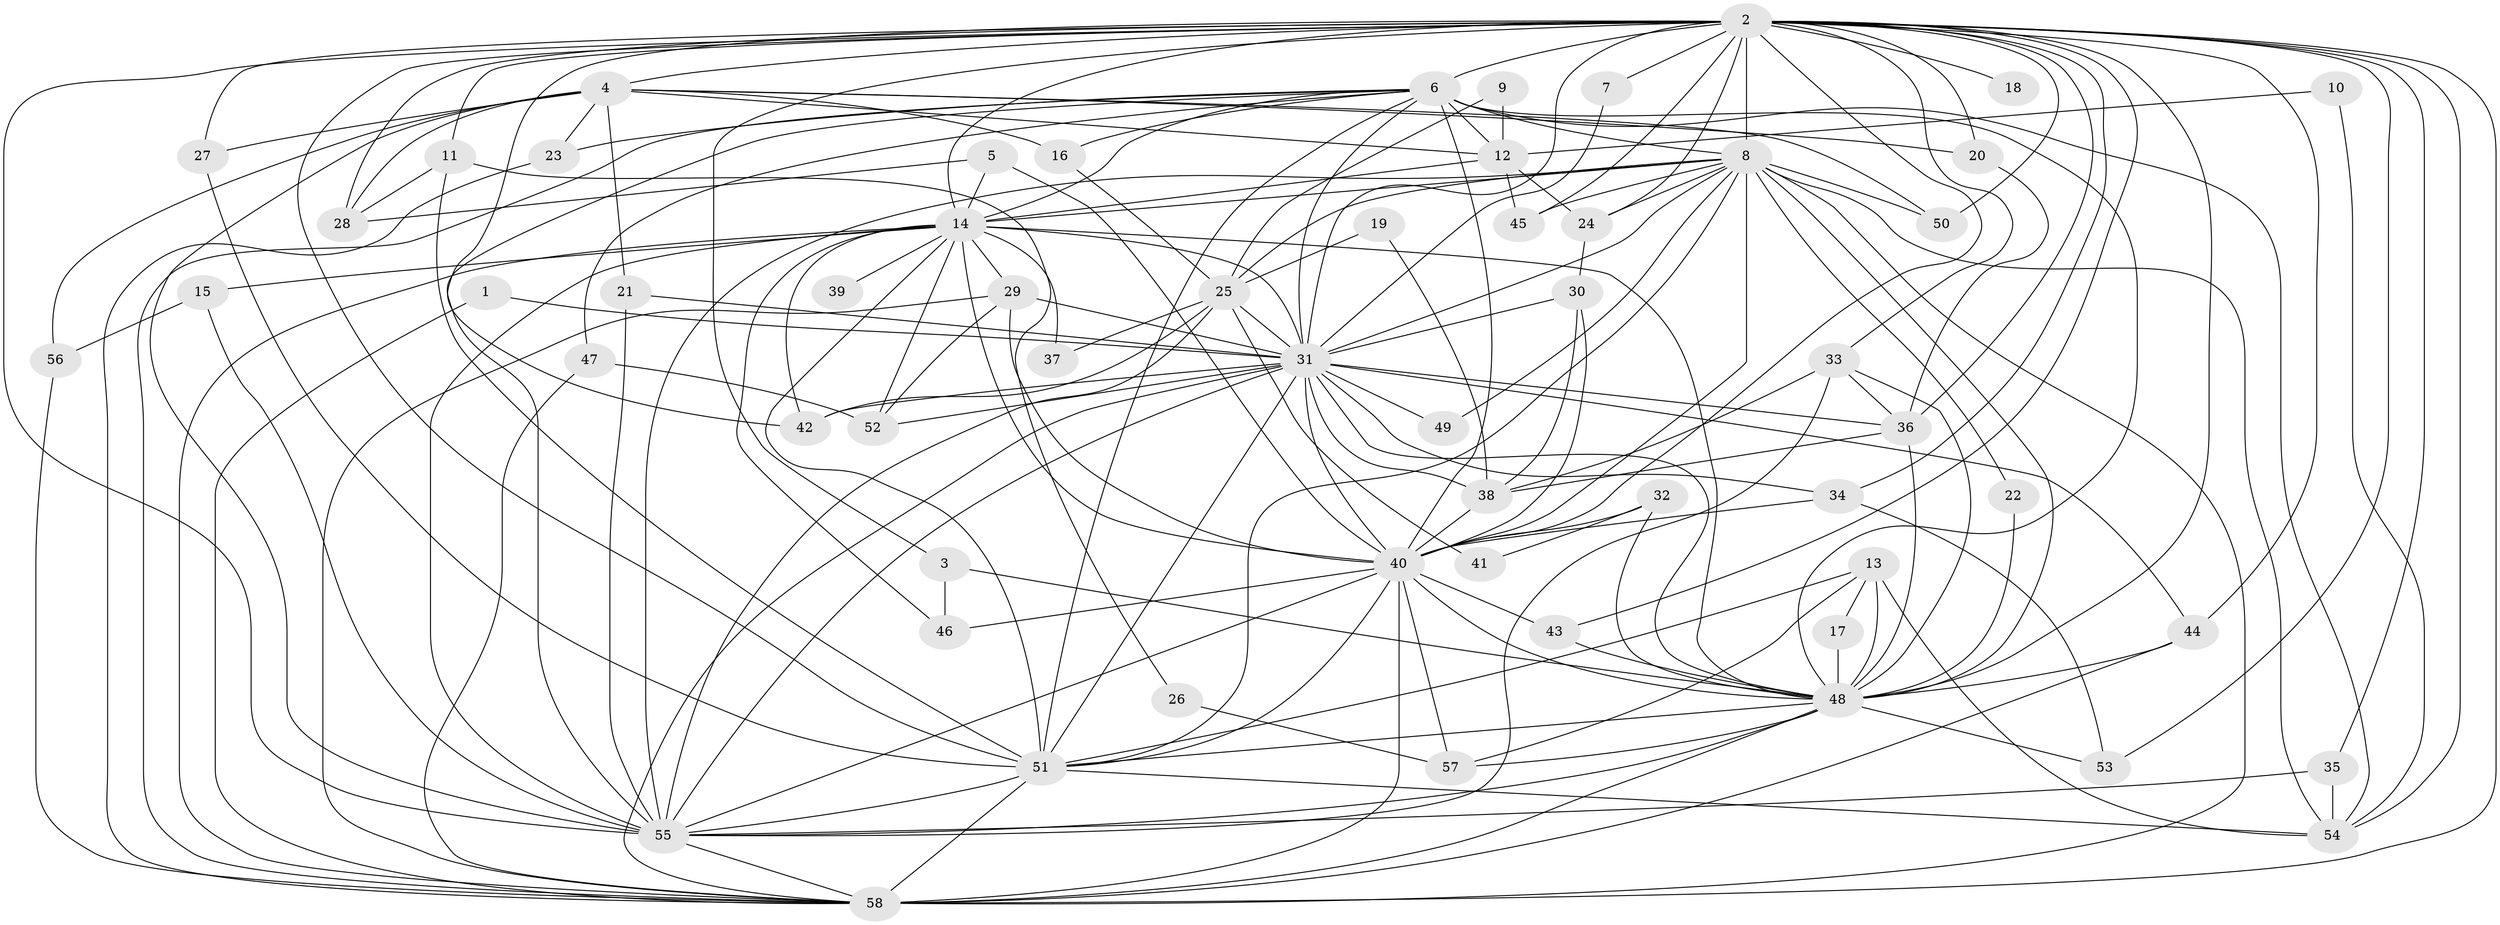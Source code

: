 // original degree distribution, {18: 0.008620689655172414, 19: 0.008620689655172414, 24: 0.008620689655172414, 23: 0.008620689655172414, 21: 0.008620689655172414, 34: 0.008620689655172414, 16: 0.017241379310344827, 20: 0.008620689655172414, 25: 0.008620689655172414, 2: 0.5344827586206896, 7: 0.008620689655172414, 3: 0.23275862068965517, 11: 0.008620689655172414, 9: 0.008620689655172414, 5: 0.017241379310344827, 4: 0.07758620689655173, 8: 0.008620689655172414, 6: 0.017241379310344827}
// Generated by graph-tools (version 1.1) at 2025/01/03/09/25 03:01:29]
// undirected, 58 vertices, 176 edges
graph export_dot {
graph [start="1"]
  node [color=gray90,style=filled];
  1;
  2;
  3;
  4;
  5;
  6;
  7;
  8;
  9;
  10;
  11;
  12;
  13;
  14;
  15;
  16;
  17;
  18;
  19;
  20;
  21;
  22;
  23;
  24;
  25;
  26;
  27;
  28;
  29;
  30;
  31;
  32;
  33;
  34;
  35;
  36;
  37;
  38;
  39;
  40;
  41;
  42;
  43;
  44;
  45;
  46;
  47;
  48;
  49;
  50;
  51;
  52;
  53;
  54;
  55;
  56;
  57;
  58;
  1 -- 31 [weight=1.0];
  1 -- 58 [weight=1.0];
  2 -- 3 [weight=1.0];
  2 -- 4 [weight=1.0];
  2 -- 6 [weight=1.0];
  2 -- 7 [weight=1.0];
  2 -- 8 [weight=2.0];
  2 -- 11 [weight=1.0];
  2 -- 14 [weight=1.0];
  2 -- 18 [weight=1.0];
  2 -- 20 [weight=1.0];
  2 -- 24 [weight=1.0];
  2 -- 27 [weight=1.0];
  2 -- 28 [weight=1.0];
  2 -- 31 [weight=1.0];
  2 -- 33 [weight=1.0];
  2 -- 34 [weight=1.0];
  2 -- 35 [weight=1.0];
  2 -- 36 [weight=1.0];
  2 -- 40 [weight=1.0];
  2 -- 42 [weight=1.0];
  2 -- 43 [weight=1.0];
  2 -- 44 [weight=1.0];
  2 -- 45 [weight=1.0];
  2 -- 48 [weight=1.0];
  2 -- 50 [weight=1.0];
  2 -- 51 [weight=2.0];
  2 -- 53 [weight=1.0];
  2 -- 54 [weight=1.0];
  2 -- 55 [weight=2.0];
  2 -- 58 [weight=2.0];
  3 -- 46 [weight=1.0];
  3 -- 48 [weight=1.0];
  4 -- 12 [weight=1.0];
  4 -- 16 [weight=1.0];
  4 -- 20 [weight=1.0];
  4 -- 21 [weight=1.0];
  4 -- 23 [weight=1.0];
  4 -- 27 [weight=1.0];
  4 -- 28 [weight=1.0];
  4 -- 50 [weight=1.0];
  4 -- 55 [weight=1.0];
  4 -- 56 [weight=1.0];
  5 -- 14 [weight=1.0];
  5 -- 28 [weight=1.0];
  5 -- 40 [weight=1.0];
  6 -- 8 [weight=2.0];
  6 -- 12 [weight=1.0];
  6 -- 14 [weight=1.0];
  6 -- 16 [weight=1.0];
  6 -- 23 [weight=1.0];
  6 -- 31 [weight=1.0];
  6 -- 40 [weight=3.0];
  6 -- 47 [weight=1.0];
  6 -- 48 [weight=2.0];
  6 -- 51 [weight=1.0];
  6 -- 54 [weight=1.0];
  6 -- 55 [weight=1.0];
  6 -- 58 [weight=1.0];
  7 -- 31 [weight=1.0];
  8 -- 14 [weight=2.0];
  8 -- 22 [weight=1.0];
  8 -- 24 [weight=1.0];
  8 -- 25 [weight=1.0];
  8 -- 31 [weight=1.0];
  8 -- 40 [weight=1.0];
  8 -- 45 [weight=1.0];
  8 -- 48 [weight=2.0];
  8 -- 49 [weight=1.0];
  8 -- 50 [weight=1.0];
  8 -- 51 [weight=1.0];
  8 -- 54 [weight=1.0];
  8 -- 55 [weight=1.0];
  8 -- 58 [weight=2.0];
  9 -- 12 [weight=1.0];
  9 -- 25 [weight=1.0];
  10 -- 12 [weight=1.0];
  10 -- 54 [weight=1.0];
  11 -- 26 [weight=1.0];
  11 -- 28 [weight=1.0];
  11 -- 51 [weight=1.0];
  12 -- 14 [weight=1.0];
  12 -- 24 [weight=1.0];
  12 -- 45 [weight=2.0];
  13 -- 17 [weight=1.0];
  13 -- 48 [weight=1.0];
  13 -- 51 [weight=1.0];
  13 -- 54 [weight=1.0];
  13 -- 57 [weight=1.0];
  14 -- 15 [weight=1.0];
  14 -- 29 [weight=1.0];
  14 -- 31 [weight=1.0];
  14 -- 37 [weight=1.0];
  14 -- 39 [weight=1.0];
  14 -- 40 [weight=1.0];
  14 -- 42 [weight=1.0];
  14 -- 46 [weight=1.0];
  14 -- 48 [weight=1.0];
  14 -- 51 [weight=1.0];
  14 -- 52 [weight=1.0];
  14 -- 55 [weight=1.0];
  14 -- 58 [weight=1.0];
  15 -- 55 [weight=1.0];
  15 -- 56 [weight=1.0];
  16 -- 25 [weight=1.0];
  17 -- 48 [weight=2.0];
  19 -- 25 [weight=1.0];
  19 -- 38 [weight=1.0];
  20 -- 36 [weight=1.0];
  21 -- 31 [weight=1.0];
  21 -- 55 [weight=1.0];
  22 -- 48 [weight=1.0];
  23 -- 58 [weight=1.0];
  24 -- 30 [weight=1.0];
  25 -- 31 [weight=1.0];
  25 -- 37 [weight=1.0];
  25 -- 41 [weight=1.0];
  25 -- 42 [weight=1.0];
  25 -- 55 [weight=1.0];
  26 -- 57 [weight=1.0];
  27 -- 51 [weight=1.0];
  29 -- 31 [weight=1.0];
  29 -- 40 [weight=1.0];
  29 -- 52 [weight=1.0];
  29 -- 58 [weight=1.0];
  30 -- 31 [weight=1.0];
  30 -- 38 [weight=1.0];
  30 -- 40 [weight=1.0];
  31 -- 34 [weight=1.0];
  31 -- 36 [weight=2.0];
  31 -- 38 [weight=1.0];
  31 -- 40 [weight=2.0];
  31 -- 42 [weight=1.0];
  31 -- 44 [weight=1.0];
  31 -- 48 [weight=1.0];
  31 -- 49 [weight=1.0];
  31 -- 51 [weight=1.0];
  31 -- 52 [weight=1.0];
  31 -- 55 [weight=1.0];
  31 -- 58 [weight=1.0];
  32 -- 40 [weight=1.0];
  32 -- 41 [weight=1.0];
  32 -- 48 [weight=1.0];
  33 -- 36 [weight=1.0];
  33 -- 38 [weight=1.0];
  33 -- 48 [weight=1.0];
  33 -- 55 [weight=1.0];
  34 -- 40 [weight=1.0];
  34 -- 53 [weight=1.0];
  35 -- 54 [weight=1.0];
  35 -- 55 [weight=1.0];
  36 -- 38 [weight=1.0];
  36 -- 48 [weight=1.0];
  38 -- 40 [weight=1.0];
  40 -- 43 [weight=1.0];
  40 -- 46 [weight=2.0];
  40 -- 48 [weight=1.0];
  40 -- 51 [weight=2.0];
  40 -- 55 [weight=1.0];
  40 -- 57 [weight=1.0];
  40 -- 58 [weight=1.0];
  43 -- 48 [weight=1.0];
  44 -- 48 [weight=1.0];
  44 -- 58 [weight=1.0];
  47 -- 52 [weight=1.0];
  47 -- 58 [weight=1.0];
  48 -- 51 [weight=1.0];
  48 -- 53 [weight=1.0];
  48 -- 55 [weight=1.0];
  48 -- 57 [weight=1.0];
  48 -- 58 [weight=1.0];
  51 -- 54 [weight=1.0];
  51 -- 55 [weight=1.0];
  51 -- 58 [weight=2.0];
  55 -- 58 [weight=1.0];
  56 -- 58 [weight=1.0];
}
